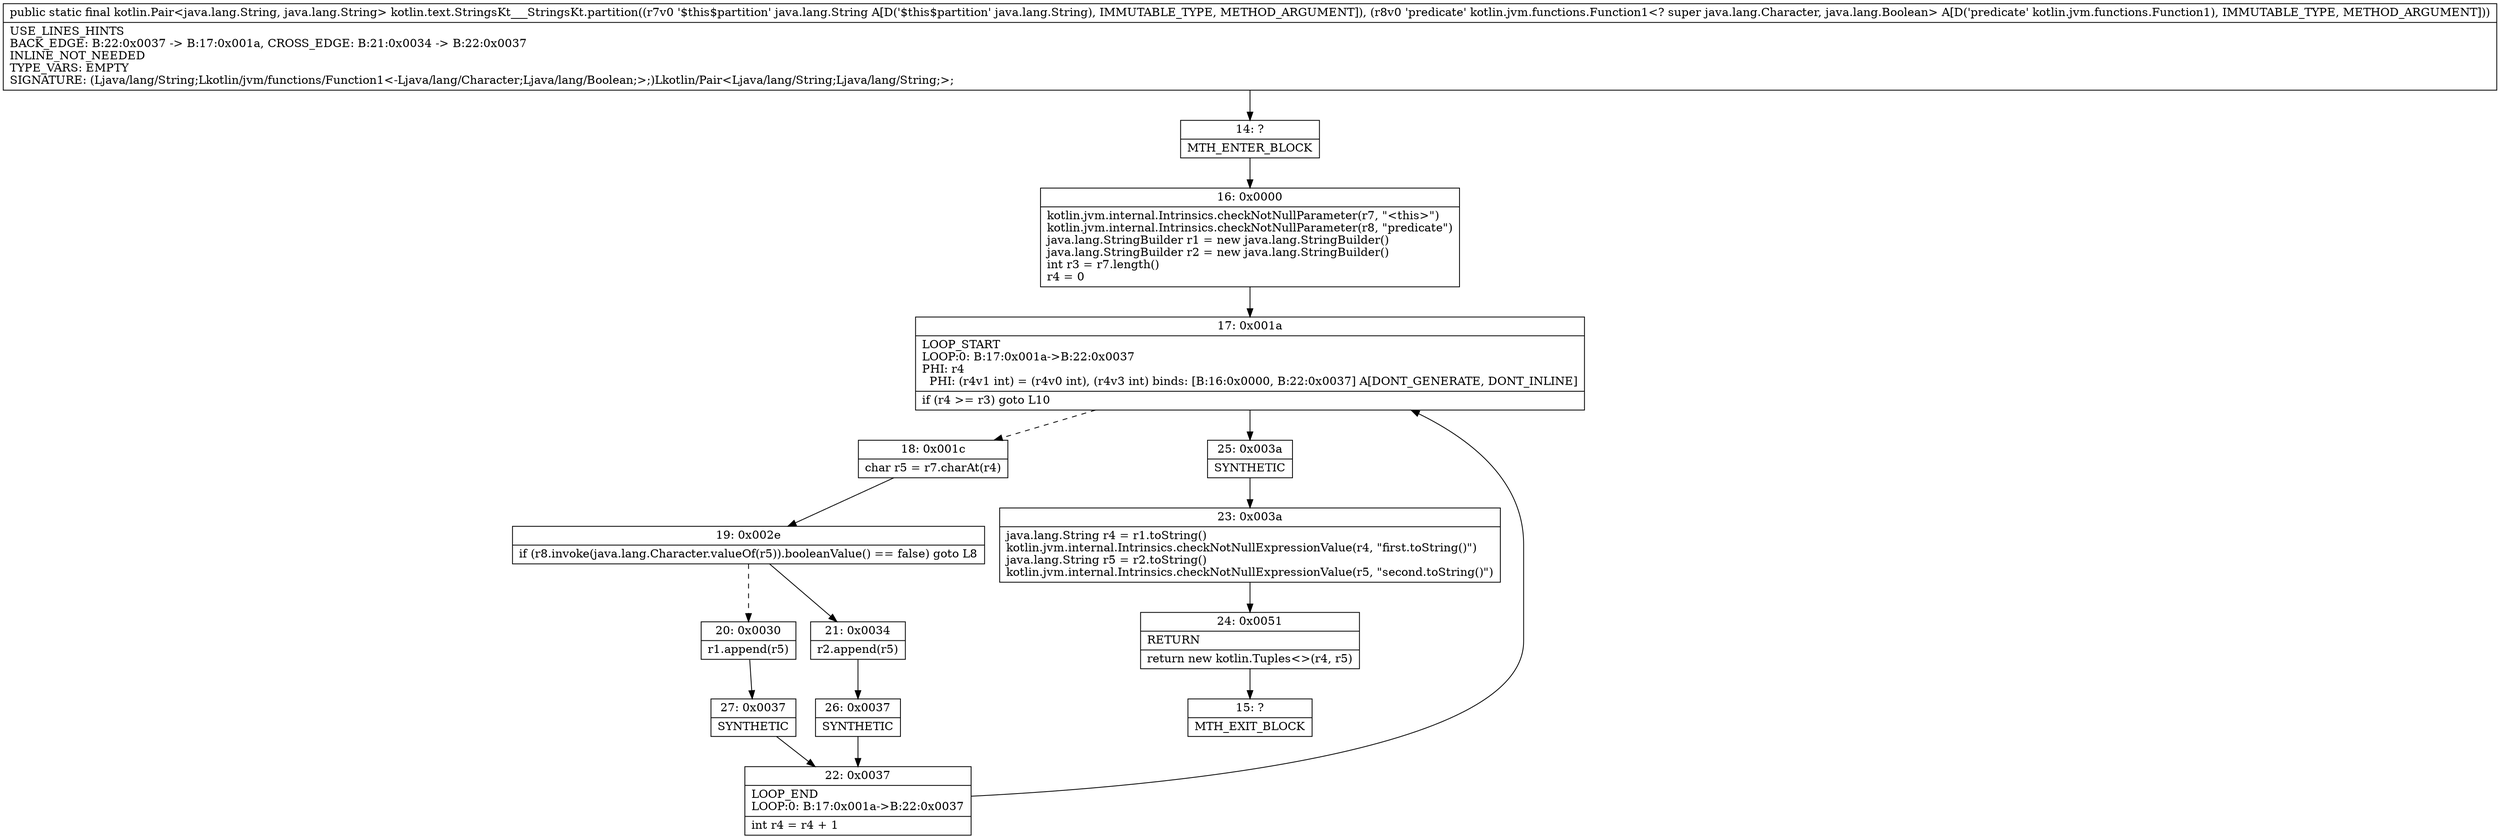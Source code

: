 digraph "CFG forkotlin.text.StringsKt___StringsKt.partition(Ljava\/lang\/String;Lkotlin\/jvm\/functions\/Function1;)Lkotlin\/Pair;" {
Node_14 [shape=record,label="{14\:\ ?|MTH_ENTER_BLOCK\l}"];
Node_16 [shape=record,label="{16\:\ 0x0000|kotlin.jvm.internal.Intrinsics.checkNotNullParameter(r7, \"\<this\>\")\lkotlin.jvm.internal.Intrinsics.checkNotNullParameter(r8, \"predicate\")\ljava.lang.StringBuilder r1 = new java.lang.StringBuilder()\ljava.lang.StringBuilder r2 = new java.lang.StringBuilder()\lint r3 = r7.length()\lr4 = 0\l}"];
Node_17 [shape=record,label="{17\:\ 0x001a|LOOP_START\lLOOP:0: B:17:0x001a\-\>B:22:0x0037\lPHI: r4 \l  PHI: (r4v1 int) = (r4v0 int), (r4v3 int) binds: [B:16:0x0000, B:22:0x0037] A[DONT_GENERATE, DONT_INLINE]\l|if (r4 \>= r3) goto L10\l}"];
Node_18 [shape=record,label="{18\:\ 0x001c|char r5 = r7.charAt(r4)\l}"];
Node_19 [shape=record,label="{19\:\ 0x002e|if (r8.invoke(java.lang.Character.valueOf(r5)).booleanValue() == false) goto L8\l}"];
Node_20 [shape=record,label="{20\:\ 0x0030|r1.append(r5)\l}"];
Node_27 [shape=record,label="{27\:\ 0x0037|SYNTHETIC\l}"];
Node_22 [shape=record,label="{22\:\ 0x0037|LOOP_END\lLOOP:0: B:17:0x001a\-\>B:22:0x0037\l|int r4 = r4 + 1\l}"];
Node_21 [shape=record,label="{21\:\ 0x0034|r2.append(r5)\l}"];
Node_26 [shape=record,label="{26\:\ 0x0037|SYNTHETIC\l}"];
Node_25 [shape=record,label="{25\:\ 0x003a|SYNTHETIC\l}"];
Node_23 [shape=record,label="{23\:\ 0x003a|java.lang.String r4 = r1.toString()\lkotlin.jvm.internal.Intrinsics.checkNotNullExpressionValue(r4, \"first.toString()\")\ljava.lang.String r5 = r2.toString()\lkotlin.jvm.internal.Intrinsics.checkNotNullExpressionValue(r5, \"second.toString()\")\l}"];
Node_24 [shape=record,label="{24\:\ 0x0051|RETURN\l|return new kotlin.Tuples\<\>(r4, r5)\l}"];
Node_15 [shape=record,label="{15\:\ ?|MTH_EXIT_BLOCK\l}"];
MethodNode[shape=record,label="{public static final kotlin.Pair\<java.lang.String, java.lang.String\> kotlin.text.StringsKt___StringsKt.partition((r7v0 '$this$partition' java.lang.String A[D('$this$partition' java.lang.String), IMMUTABLE_TYPE, METHOD_ARGUMENT]), (r8v0 'predicate' kotlin.jvm.functions.Function1\<? super java.lang.Character, java.lang.Boolean\> A[D('predicate' kotlin.jvm.functions.Function1), IMMUTABLE_TYPE, METHOD_ARGUMENT]))  | USE_LINES_HINTS\lBACK_EDGE: B:22:0x0037 \-\> B:17:0x001a, CROSS_EDGE: B:21:0x0034 \-\> B:22:0x0037\lINLINE_NOT_NEEDED\lTYPE_VARS: EMPTY\lSIGNATURE: (Ljava\/lang\/String;Lkotlin\/jvm\/functions\/Function1\<\-Ljava\/lang\/Character;Ljava\/lang\/Boolean;\>;)Lkotlin\/Pair\<Ljava\/lang\/String;Ljava\/lang\/String;\>;\l}"];
MethodNode -> Node_14;Node_14 -> Node_16;
Node_16 -> Node_17;
Node_17 -> Node_18[style=dashed];
Node_17 -> Node_25;
Node_18 -> Node_19;
Node_19 -> Node_20[style=dashed];
Node_19 -> Node_21;
Node_20 -> Node_27;
Node_27 -> Node_22;
Node_22 -> Node_17;
Node_21 -> Node_26;
Node_26 -> Node_22;
Node_25 -> Node_23;
Node_23 -> Node_24;
Node_24 -> Node_15;
}

